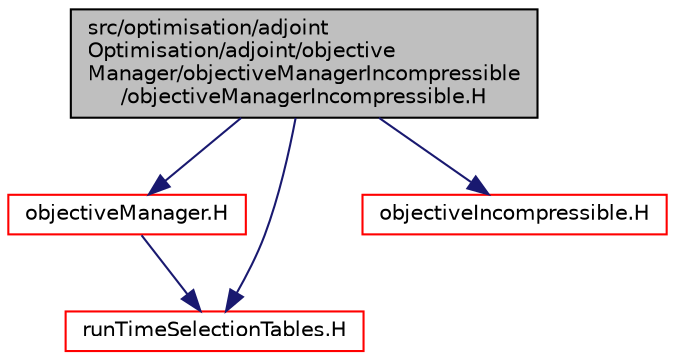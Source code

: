 digraph "src/optimisation/adjointOptimisation/adjoint/objectiveManager/objectiveManagerIncompressible/objectiveManagerIncompressible.H"
{
  bgcolor="transparent";
  edge [fontname="Helvetica",fontsize="10",labelfontname="Helvetica",labelfontsize="10"];
  node [fontname="Helvetica",fontsize="10",shape=record];
  Node1 [label="src/optimisation/adjoint\lOptimisation/adjoint/objective\lManager/objectiveManagerIncompressible\l/objectiveManagerIncompressible.H",height=0.2,width=0.4,color="black", fillcolor="grey75", style="filled" fontcolor="black"];
  Node1 -> Node2 [color="midnightblue",fontsize="10",style="solid",fontname="Helvetica"];
  Node2 [label="objectiveManager.H",height=0.2,width=0.4,color="red",URL="$objectiveManager_8H.html"];
  Node2 -> Node3 [color="midnightblue",fontsize="10",style="solid",fontname="Helvetica"];
  Node3 [label="runTimeSelectionTables.H",height=0.2,width=0.4,color="red",URL="$runTimeSelectionTables_8H.html",tooltip="Macros to ease declaration of run-time selection tables. "];
  Node1 -> Node4 [color="midnightblue",fontsize="10",style="solid",fontname="Helvetica"];
  Node4 [label="objectiveIncompressible.H",height=0.2,width=0.4,color="red",URL="$objectiveIncompressible_8H.html"];
  Node1 -> Node3 [color="midnightblue",fontsize="10",style="solid",fontname="Helvetica"];
}
